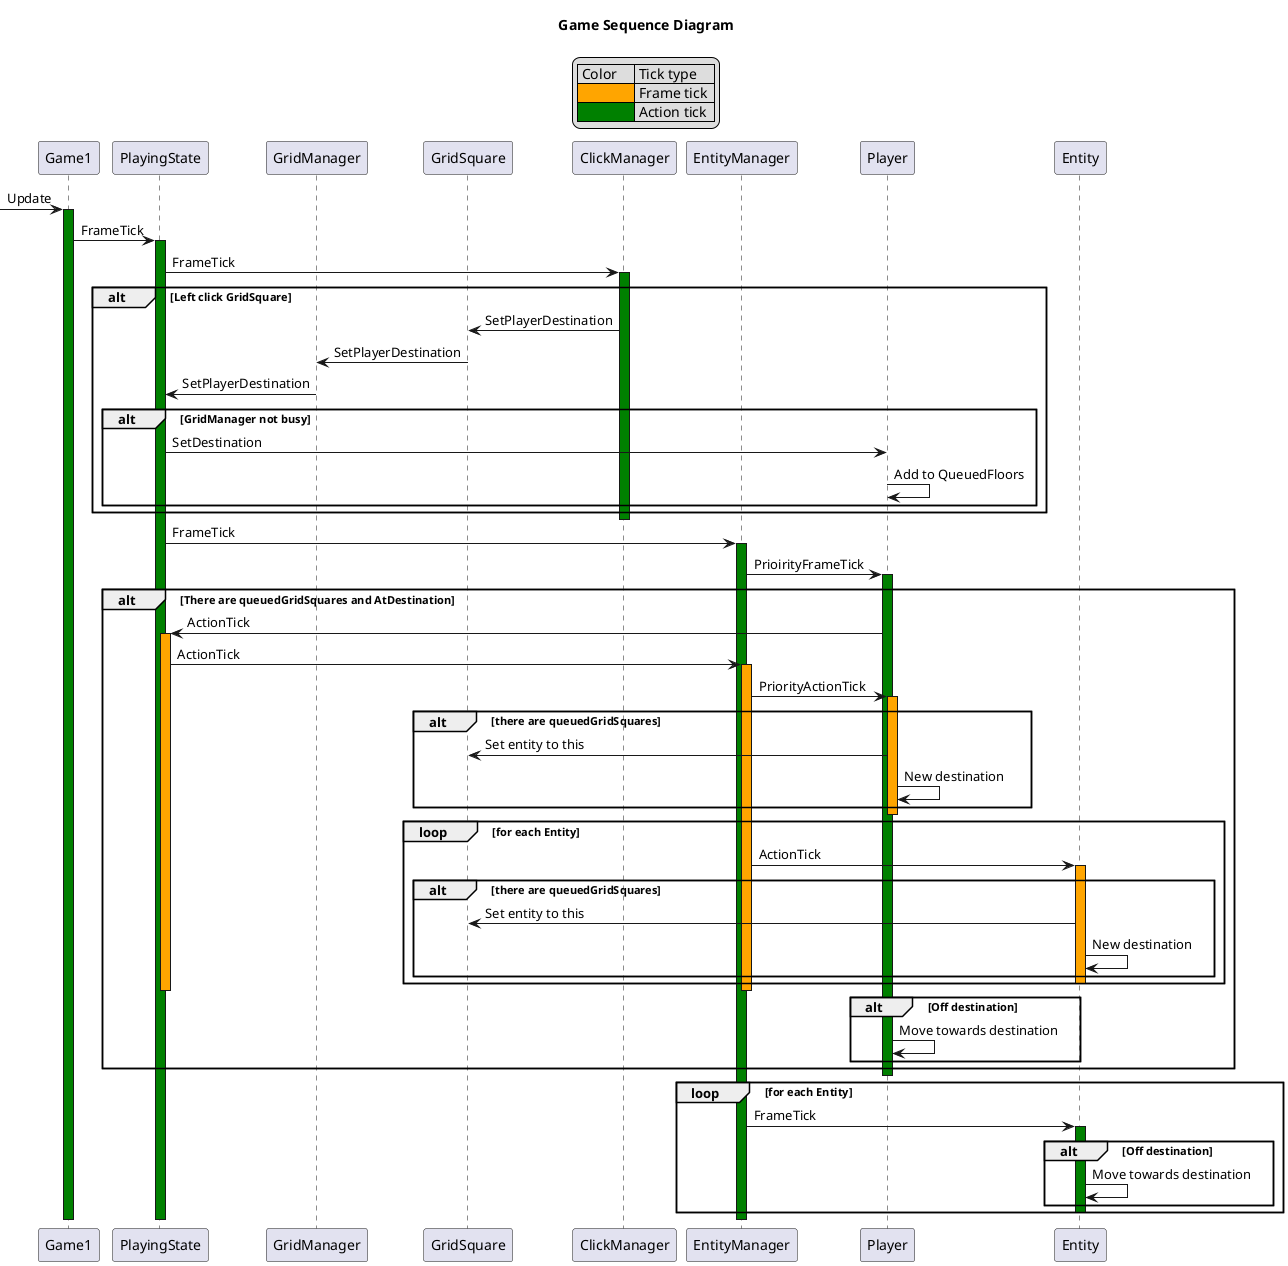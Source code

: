 @startuml Game Sequence Diagram
title Game Sequence Diagram

participant Game1
participant PlayingState
participant GridManager
participant GridSquare
participant ClickManager
participant EntityManager
participant Player
participant Entity

-> Game1 : Update
activate Game1 #Green
    Game1 -> PlayingState : FrameTick
    activate PlayingState #Green
        PlayingState -> ClickManager : FrameTick
        activate ClickManager #Green
            alt Left click GridSquare
                ClickManager -> GridSquare : SetPlayerDestination
                GridSquare -> GridManager : SetPlayerDestination
                GridManager -> PlayingState : SetPlayerDestination
                alt GridManager not busy
                    PlayingState -> Player : SetDestination
                    Player -> Player : Add to QueuedFloors
                end
            end
        deactivate ClickManager

        PlayingState -> EntityManager : FrameTick
        activate EntityManager #Green
            EntityManager -> Player : PrioirityFrameTick
            activate Player #Green
                alt There are queuedGridSquares and AtDestination
                    Player -> PlayingState : ActionTick
                    activate PlayingState #Orange
                        PlayingState -> EntityManager : ActionTick
                        activate EntityManager #Orange
                            EntityManager -> Player : PriorityActionTick
                            activate Player #Orange
                                alt there are queuedGridSquares
                                    Player -> GridSquare : Set entity to this
                                    Player -> Player : New destination
                                end
                            deactivate Player
                            loop for each Entity
                                EntityManager -> Entity : ActionTick
                                activate Entity #Orange
                                    alt there are queuedGridSquares
                                        Entity -> GridSquare : Set entity to this
                                        Entity -> Entity : New destination
                                    end
                                deactivate Entity
                            end
                        deactivate EntityManager
                    deactivate PlayingState
                    alt Off destination
                        Player -> Player : Move towards destination
                    end
                end
            deactivate Player

            loop for each Entity
                EntityManager -> Entity : FrameTick
                activate Entity #Green
                    alt Off destination
                        Entity -> Entity : Move towards destination
                    end
                deactivate Entity
            end
        deactivate EntityManager
    deactivate PlayingState
deactivate Game1

legend top
    | Color     | Tick type   |
    | <#Orange> | Frame tick  |
    | <#Green>  | Action tick |
endlegend

@enduml
